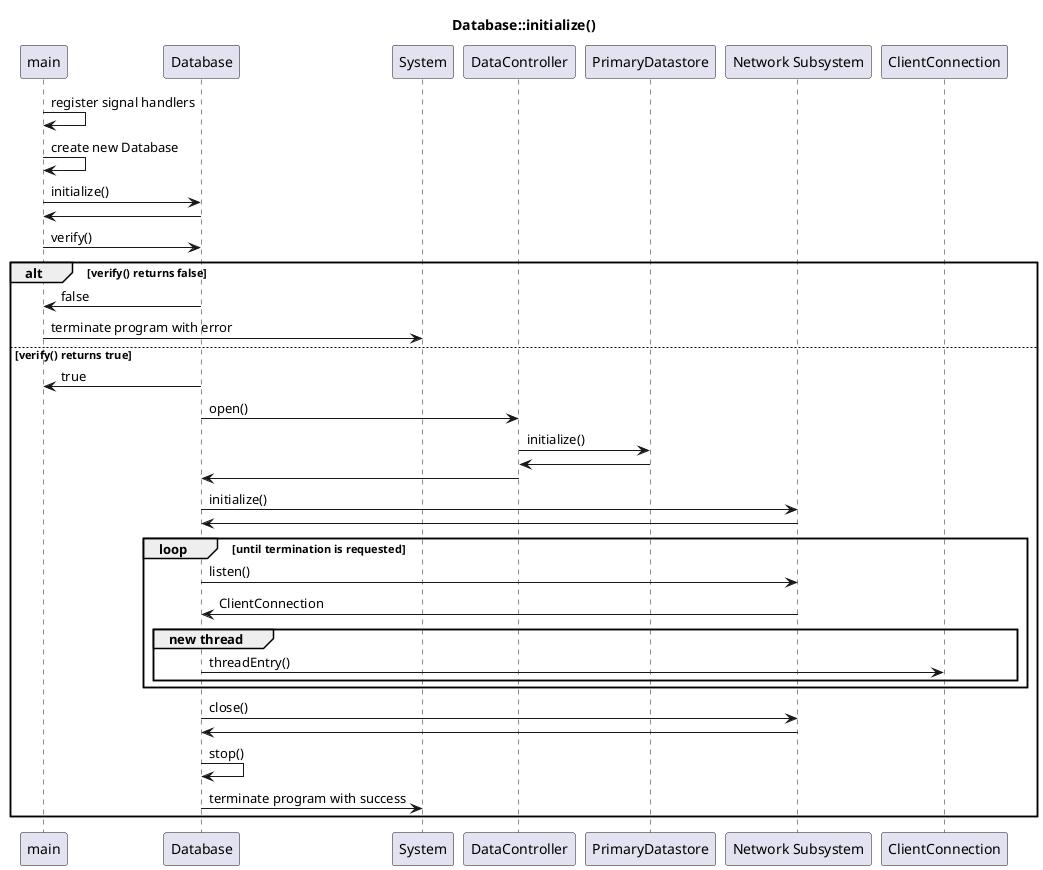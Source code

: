 @startuml
Title: Database::initialize()

main -> main: register signal handlers
main -> main: create new Database
main -> Database: initialize()
Database -> main:
main -> Database: verify()
alt verify() returns false
	Database -> main: false
	main -> System: terminate program with error

else verify() returns true
	Database -> main: true
	Database -> DataController: open()
	DataController -> PrimaryDatastore: initialize()
	PrimaryDatastore -> DataController:
	DataController -> Database:

	participant "Network Subsystem" as Network

	Database -> Network: initialize()
	Network -> Database:
	loop until termination is requested
		Database -> Network: listen()
		Network -> Database: ClientConnection
		group new thread
			Database -> ClientConnection: threadEntry()
		end
	end
	Database -> Network: close()
	Network -> Database:
	Database -> Database: stop()
	Database -> System: terminate program with success
end
@enduml

@startuml
Title: Database: Handle System Signals
'TODO: process more signals?

System -> Database: send Signal
Database -> Database: process Signal
alt Signal is Termination Signal
	Database -> Database: kick Clients
	Database -> Network: close() 
	Network -> Database:
	Database -> DataController: close()
	DataController -> Database:
	Database -> System: end process
else Signal is not Termination Signal
	Database -> Database: ignore signal
end
@enduml